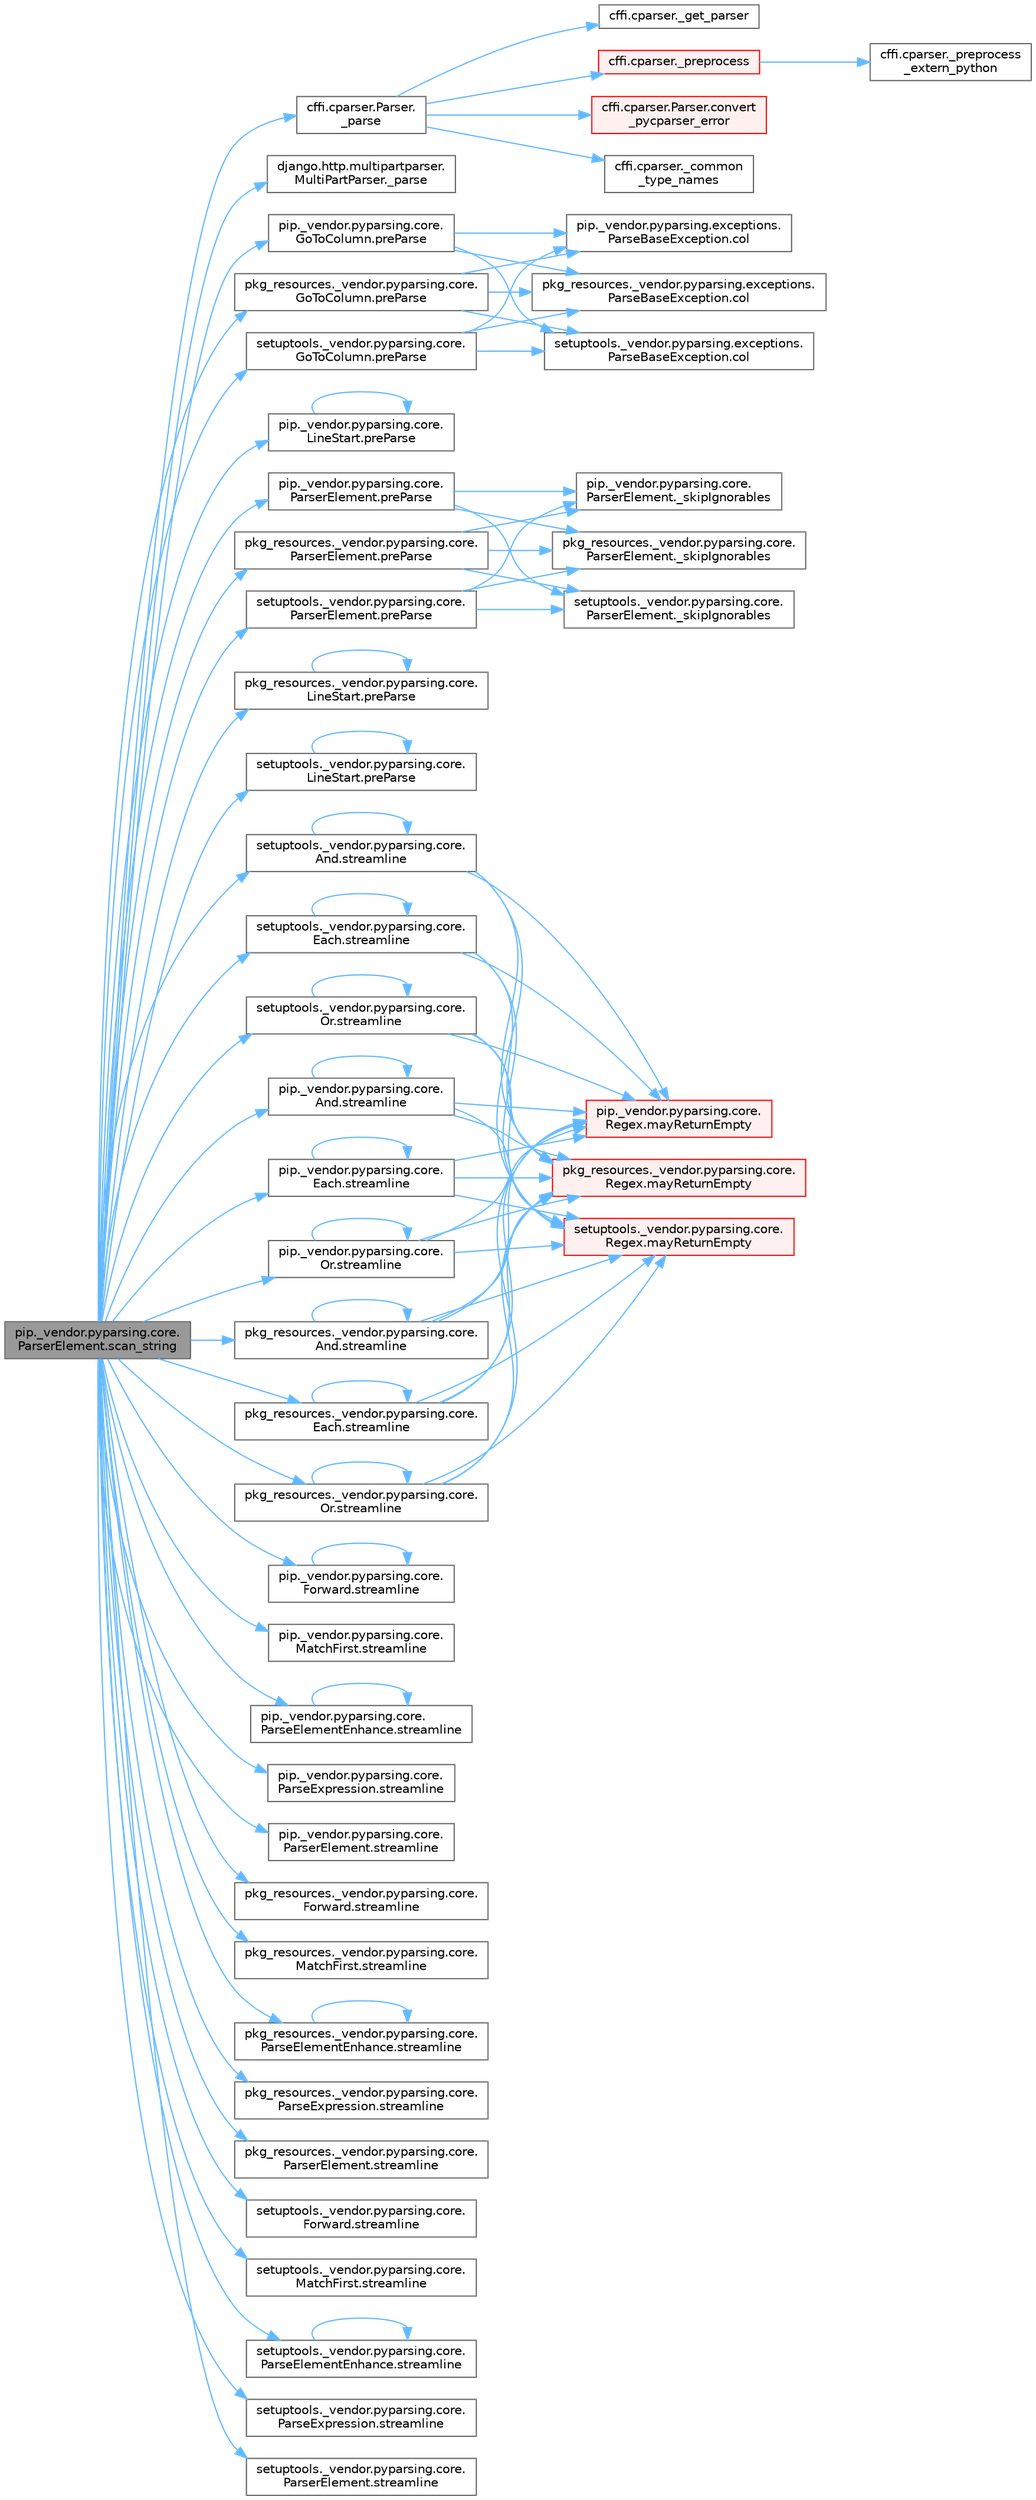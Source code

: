 digraph "pip._vendor.pyparsing.core.ParserElement.scan_string"
{
 // LATEX_PDF_SIZE
  bgcolor="transparent";
  edge [fontname=Helvetica,fontsize=10,labelfontname=Helvetica,labelfontsize=10];
  node [fontname=Helvetica,fontsize=10,shape=box,height=0.2,width=0.4];
  rankdir="LR";
  Node1 [id="Node000001",label="pip._vendor.pyparsing.core.\lParserElement.scan_string",height=0.2,width=0.4,color="gray40", fillcolor="grey60", style="filled", fontcolor="black",tooltip=" "];
  Node1 -> Node2 [id="edge1_Node000001_Node000002",color="steelblue1",style="solid",tooltip=" "];
  Node2 [id="Node000002",label="cffi.cparser.Parser.\l_parse",height=0.2,width=0.4,color="grey40", fillcolor="white", style="filled",URL="$classcffi_1_1cparser_1_1_parser.html#a1e34a6250e166916f64724a073816414",tooltip=" "];
  Node2 -> Node3 [id="edge2_Node000002_Node000003",color="steelblue1",style="solid",tooltip=" "];
  Node3 [id="Node000003",label="cffi.cparser._common\l_type_names",height=0.2,width=0.4,color="grey40", fillcolor="white", style="filled",URL="$namespacecffi_1_1cparser.html#ad1e7fbfe345d73658edbbb69143d6af4",tooltip=" "];
  Node2 -> Node4 [id="edge3_Node000002_Node000004",color="steelblue1",style="solid",tooltip=" "];
  Node4 [id="Node000004",label="cffi.cparser._get_parser",height=0.2,width=0.4,color="grey40", fillcolor="white", style="filled",URL="$namespacecffi_1_1cparser.html#a5fac6df4b37bff6d34bddf1011e17744",tooltip=" "];
  Node2 -> Node5 [id="edge4_Node000002_Node000005",color="steelblue1",style="solid",tooltip=" "];
  Node5 [id="Node000005",label="cffi.cparser._preprocess",height=0.2,width=0.4,color="red", fillcolor="#FFF0F0", style="filled",URL="$namespacecffi_1_1cparser.html#a66b1e3de638efcf1ccd505832e306bdb",tooltip=" "];
  Node5 -> Node6 [id="edge5_Node000005_Node000006",color="steelblue1",style="solid",tooltip=" "];
  Node6 [id="Node000006",label="cffi.cparser._preprocess\l_extern_python",height=0.2,width=0.4,color="grey40", fillcolor="white", style="filled",URL="$namespacecffi_1_1cparser.html#a090012863f6fccac6726f3e19025a92c",tooltip=" "];
  Node2 -> Node11 [id="edge6_Node000002_Node000011",color="steelblue1",style="solid",tooltip=" "];
  Node11 [id="Node000011",label="cffi.cparser.Parser.convert\l_pycparser_error",height=0.2,width=0.4,color="red", fillcolor="#FFF0F0", style="filled",URL="$classcffi_1_1cparser_1_1_parser.html#aa2308c4a4be419a7a50ec3136fe3342f",tooltip=" "];
  Node1 -> Node13 [id="edge7_Node000001_Node000013",color="steelblue1",style="solid",tooltip=" "];
  Node13 [id="Node000013",label="django.http.multipartparser.\lMultiPartParser._parse",height=0.2,width=0.4,color="grey40", fillcolor="white", style="filled",URL="$classdjango_1_1http_1_1multipartparser_1_1_multi_part_parser.html#adb07bed95c15670985ba7e9222bc071f",tooltip=" "];
  Node1 -> Node14 [id="edge8_Node000001_Node000014",color="steelblue1",style="solid",tooltip=" "];
  Node14 [id="Node000014",label="pip._vendor.pyparsing.core.\lGoToColumn.preParse",height=0.2,width=0.4,color="grey40", fillcolor="white", style="filled",URL="$classpip_1_1__vendor_1_1pyparsing_1_1core_1_1_go_to_column.html#ab95dd9011eaa3a49a7c21a5842ca80f1",tooltip=" "];
  Node14 -> Node15 [id="edge9_Node000014_Node000015",color="steelblue1",style="solid",tooltip=" "];
  Node15 [id="Node000015",label="pip._vendor.pyparsing.exceptions.\lParseBaseException.col",height=0.2,width=0.4,color="grey40", fillcolor="white", style="filled",URL="$classpip_1_1__vendor_1_1pyparsing_1_1exceptions_1_1_parse_base_exception.html#a6a546668947ddb30092a2cb2973b4428",tooltip=" "];
  Node14 -> Node16 [id="edge10_Node000014_Node000016",color="steelblue1",style="solid",tooltip=" "];
  Node16 [id="Node000016",label="pkg_resources._vendor.pyparsing.exceptions.\lParseBaseException.col",height=0.2,width=0.4,color="grey40", fillcolor="white", style="filled",URL="$classpkg__resources_1_1__vendor_1_1pyparsing_1_1exceptions_1_1_parse_base_exception.html#af276ae1ceb34d216f981d6146227eb5f",tooltip=" "];
  Node14 -> Node17 [id="edge11_Node000014_Node000017",color="steelblue1",style="solid",tooltip=" "];
  Node17 [id="Node000017",label="setuptools._vendor.pyparsing.exceptions.\lParseBaseException.col",height=0.2,width=0.4,color="grey40", fillcolor="white", style="filled",URL="$classsetuptools_1_1__vendor_1_1pyparsing_1_1exceptions_1_1_parse_base_exception.html#a293c56610c922c79137df31cfae61107",tooltip=" "];
  Node1 -> Node18 [id="edge12_Node000001_Node000018",color="steelblue1",style="solid",tooltip=" "];
  Node18 [id="Node000018",label="pip._vendor.pyparsing.core.\lLineStart.preParse",height=0.2,width=0.4,color="grey40", fillcolor="white", style="filled",URL="$classpip_1_1__vendor_1_1pyparsing_1_1core_1_1_line_start.html#a4842aabc215e597d34a37132bd2164c3",tooltip=" "];
  Node18 -> Node18 [id="edge13_Node000018_Node000018",color="steelblue1",style="solid",tooltip=" "];
  Node1 -> Node19 [id="edge14_Node000001_Node000019",color="steelblue1",style="solid",tooltip=" "];
  Node19 [id="Node000019",label="pip._vendor.pyparsing.core.\lParserElement.preParse",height=0.2,width=0.4,color="grey40", fillcolor="white", style="filled",URL="$classpip_1_1__vendor_1_1pyparsing_1_1core_1_1_parser_element.html#ab5e2fcbb7e83e0b5608eb5cbc31c17f0",tooltip=" "];
  Node19 -> Node20 [id="edge15_Node000019_Node000020",color="steelblue1",style="solid",tooltip=" "];
  Node20 [id="Node000020",label="pip._vendor.pyparsing.core.\lParserElement._skipIgnorables",height=0.2,width=0.4,color="grey40", fillcolor="white", style="filled",URL="$classpip_1_1__vendor_1_1pyparsing_1_1core_1_1_parser_element.html#a644057a564b3439f6c58edaf72270a94",tooltip=" "];
  Node19 -> Node21 [id="edge16_Node000019_Node000021",color="steelblue1",style="solid",tooltip=" "];
  Node21 [id="Node000021",label="pkg_resources._vendor.pyparsing.core.\lParserElement._skipIgnorables",height=0.2,width=0.4,color="grey40", fillcolor="white", style="filled",URL="$classpkg__resources_1_1__vendor_1_1pyparsing_1_1core_1_1_parser_element.html#aae663f26b6bfe9b649c2b76a6cda1528",tooltip=" "];
  Node19 -> Node22 [id="edge17_Node000019_Node000022",color="steelblue1",style="solid",tooltip=" "];
  Node22 [id="Node000022",label="setuptools._vendor.pyparsing.core.\lParserElement._skipIgnorables",height=0.2,width=0.4,color="grey40", fillcolor="white", style="filled",URL="$classsetuptools_1_1__vendor_1_1pyparsing_1_1core_1_1_parser_element.html#a7787df9cec014863d8fa8067ce0bf724",tooltip=" "];
  Node1 -> Node23 [id="edge18_Node000001_Node000023",color="steelblue1",style="solid",tooltip=" "];
  Node23 [id="Node000023",label="pkg_resources._vendor.pyparsing.core.\lGoToColumn.preParse",height=0.2,width=0.4,color="grey40", fillcolor="white", style="filled",URL="$classpkg__resources_1_1__vendor_1_1pyparsing_1_1core_1_1_go_to_column.html#a7dda5f45c66a77d8f44482f0e4e60dc8",tooltip=" "];
  Node23 -> Node15 [id="edge19_Node000023_Node000015",color="steelblue1",style="solid",tooltip=" "];
  Node23 -> Node16 [id="edge20_Node000023_Node000016",color="steelblue1",style="solid",tooltip=" "];
  Node23 -> Node17 [id="edge21_Node000023_Node000017",color="steelblue1",style="solid",tooltip=" "];
  Node1 -> Node24 [id="edge22_Node000001_Node000024",color="steelblue1",style="solid",tooltip=" "];
  Node24 [id="Node000024",label="pkg_resources._vendor.pyparsing.core.\lLineStart.preParse",height=0.2,width=0.4,color="grey40", fillcolor="white", style="filled",URL="$classpkg__resources_1_1__vendor_1_1pyparsing_1_1core_1_1_line_start.html#a1a632746f9353dcd0ac03794f3ad10e0",tooltip=" "];
  Node24 -> Node24 [id="edge23_Node000024_Node000024",color="steelblue1",style="solid",tooltip=" "];
  Node1 -> Node25 [id="edge24_Node000001_Node000025",color="steelblue1",style="solid",tooltip=" "];
  Node25 [id="Node000025",label="pkg_resources._vendor.pyparsing.core.\lParserElement.preParse",height=0.2,width=0.4,color="grey40", fillcolor="white", style="filled",URL="$classpkg__resources_1_1__vendor_1_1pyparsing_1_1core_1_1_parser_element.html#a903b825f358cef436ee45d6e5b992208",tooltip=" "];
  Node25 -> Node20 [id="edge25_Node000025_Node000020",color="steelblue1",style="solid",tooltip=" "];
  Node25 -> Node21 [id="edge26_Node000025_Node000021",color="steelblue1",style="solid",tooltip=" "];
  Node25 -> Node22 [id="edge27_Node000025_Node000022",color="steelblue1",style="solid",tooltip=" "];
  Node1 -> Node26 [id="edge28_Node000001_Node000026",color="steelblue1",style="solid",tooltip=" "];
  Node26 [id="Node000026",label="setuptools._vendor.pyparsing.core.\lGoToColumn.preParse",height=0.2,width=0.4,color="grey40", fillcolor="white", style="filled",URL="$classsetuptools_1_1__vendor_1_1pyparsing_1_1core_1_1_go_to_column.html#a48014493358128169e063bf01683ab50",tooltip=" "];
  Node26 -> Node15 [id="edge29_Node000026_Node000015",color="steelblue1",style="solid",tooltip=" "];
  Node26 -> Node16 [id="edge30_Node000026_Node000016",color="steelblue1",style="solid",tooltip=" "];
  Node26 -> Node17 [id="edge31_Node000026_Node000017",color="steelblue1",style="solid",tooltip=" "];
  Node1 -> Node27 [id="edge32_Node000001_Node000027",color="steelblue1",style="solid",tooltip=" "];
  Node27 [id="Node000027",label="setuptools._vendor.pyparsing.core.\lLineStart.preParse",height=0.2,width=0.4,color="grey40", fillcolor="white", style="filled",URL="$classsetuptools_1_1__vendor_1_1pyparsing_1_1core_1_1_line_start.html#aa77a7d1eedaa73d5568db1c61b283a25",tooltip=" "];
  Node27 -> Node27 [id="edge33_Node000027_Node000027",color="steelblue1",style="solid",tooltip=" "];
  Node1 -> Node28 [id="edge34_Node000001_Node000028",color="steelblue1",style="solid",tooltip=" "];
  Node28 [id="Node000028",label="setuptools._vendor.pyparsing.core.\lParserElement.preParse",height=0.2,width=0.4,color="grey40", fillcolor="white", style="filled",URL="$classsetuptools_1_1__vendor_1_1pyparsing_1_1core_1_1_parser_element.html#a685a6f15fdc46b4ac7a138afb9f3b707",tooltip=" "];
  Node28 -> Node20 [id="edge35_Node000028_Node000020",color="steelblue1",style="solid",tooltip=" "];
  Node28 -> Node21 [id="edge36_Node000028_Node000021",color="steelblue1",style="solid",tooltip=" "];
  Node28 -> Node22 [id="edge37_Node000028_Node000022",color="steelblue1",style="solid",tooltip=" "];
  Node1 -> Node29 [id="edge38_Node000001_Node000029",color="steelblue1",style="solid",tooltip=" "];
  Node29 [id="Node000029",label="pip._vendor.pyparsing.core.\lAnd.streamline",height=0.2,width=0.4,color="grey40", fillcolor="white", style="filled",URL="$classpip_1_1__vendor_1_1pyparsing_1_1core_1_1_and.html#a7446a6e43ede488c85348e0bc684f01a",tooltip=" "];
  Node29 -> Node30 [id="edge39_Node000029_Node000030",color="steelblue1",style="solid",tooltip=" "];
  Node30 [id="Node000030",label="pip._vendor.pyparsing.core.\lRegex.mayReturnEmpty",height=0.2,width=0.4,color="red", fillcolor="#FFF0F0", style="filled",URL="$classpip_1_1__vendor_1_1pyparsing_1_1core_1_1_regex.html#a7319d9277dcc4bc87e0ae014028d772b",tooltip=" "];
  Node29 -> Node37 [id="edge40_Node000029_Node000037",color="steelblue1",style="solid",tooltip=" "];
  Node37 [id="Node000037",label="pkg_resources._vendor.pyparsing.core.\lRegex.mayReturnEmpty",height=0.2,width=0.4,color="red", fillcolor="#FFF0F0", style="filled",URL="$classpkg__resources_1_1__vendor_1_1pyparsing_1_1core_1_1_regex.html#a33f5ad8326b85e734dbaf24720d686b8",tooltip=" "];
  Node29 -> Node38 [id="edge41_Node000029_Node000038",color="steelblue1",style="solid",tooltip=" "];
  Node38 [id="Node000038",label="setuptools._vendor.pyparsing.core.\lRegex.mayReturnEmpty",height=0.2,width=0.4,color="red", fillcolor="#FFF0F0", style="filled",URL="$classsetuptools_1_1__vendor_1_1pyparsing_1_1core_1_1_regex.html#a6db31ce76829df8ffa320ee6dfbbfd53",tooltip=" "];
  Node29 -> Node29 [id="edge42_Node000029_Node000029",color="steelblue1",style="solid",tooltip=" "];
  Node1 -> Node39 [id="edge43_Node000001_Node000039",color="steelblue1",style="solid",tooltip=" "];
  Node39 [id="Node000039",label="pip._vendor.pyparsing.core.\lEach.streamline",height=0.2,width=0.4,color="grey40", fillcolor="white", style="filled",URL="$classpip_1_1__vendor_1_1pyparsing_1_1core_1_1_each.html#a96aa5153ac4224d3fb453b3bdd797ff1",tooltip=" "];
  Node39 -> Node30 [id="edge44_Node000039_Node000030",color="steelblue1",style="solid",tooltip=" "];
  Node39 -> Node37 [id="edge45_Node000039_Node000037",color="steelblue1",style="solid",tooltip=" "];
  Node39 -> Node38 [id="edge46_Node000039_Node000038",color="steelblue1",style="solid",tooltip=" "];
  Node39 -> Node39 [id="edge47_Node000039_Node000039",color="steelblue1",style="solid",tooltip=" "];
  Node1 -> Node40 [id="edge48_Node000001_Node000040",color="steelblue1",style="solid",tooltip=" "];
  Node40 [id="Node000040",label="pip._vendor.pyparsing.core.\lForward.streamline",height=0.2,width=0.4,color="grey40", fillcolor="white", style="filled",URL="$classpip_1_1__vendor_1_1pyparsing_1_1core_1_1_forward.html#af7a204ab4698054e11ef4e000b50fcfb",tooltip=" "];
  Node40 -> Node40 [id="edge49_Node000040_Node000040",color="steelblue1",style="solid",tooltip=" "];
  Node1 -> Node41 [id="edge50_Node000001_Node000041",color="steelblue1",style="solid",tooltip=" "];
  Node41 [id="Node000041",label="pip._vendor.pyparsing.core.\lMatchFirst.streamline",height=0.2,width=0.4,color="grey40", fillcolor="white", style="filled",URL="$classpip_1_1__vendor_1_1pyparsing_1_1core_1_1_match_first.html#abf1fe67ee259fd48394355a34da0cd31",tooltip=" "];
  Node1 -> Node42 [id="edge51_Node000001_Node000042",color="steelblue1",style="solid",tooltip=" "];
  Node42 [id="Node000042",label="pip._vendor.pyparsing.core.\lOr.streamline",height=0.2,width=0.4,color="grey40", fillcolor="white", style="filled",URL="$classpip_1_1__vendor_1_1pyparsing_1_1core_1_1_or.html#aaaf554dbc1aec5d9cddf31cd519f8a95",tooltip=" "];
  Node42 -> Node30 [id="edge52_Node000042_Node000030",color="steelblue1",style="solid",tooltip=" "];
  Node42 -> Node37 [id="edge53_Node000042_Node000037",color="steelblue1",style="solid",tooltip=" "];
  Node42 -> Node38 [id="edge54_Node000042_Node000038",color="steelblue1",style="solid",tooltip=" "];
  Node42 -> Node42 [id="edge55_Node000042_Node000042",color="steelblue1",style="solid",tooltip=" "];
  Node1 -> Node43 [id="edge56_Node000001_Node000043",color="steelblue1",style="solid",tooltip=" "];
  Node43 [id="Node000043",label="pip._vendor.pyparsing.core.\lParseElementEnhance.streamline",height=0.2,width=0.4,color="grey40", fillcolor="white", style="filled",URL="$classpip_1_1__vendor_1_1pyparsing_1_1core_1_1_parse_element_enhance.html#a22fa734d3ca75a32b364ac5022b6efeb",tooltip=" "];
  Node43 -> Node43 [id="edge57_Node000043_Node000043",color="steelblue1",style="solid",tooltip=" "];
  Node1 -> Node44 [id="edge58_Node000001_Node000044",color="steelblue1",style="solid",tooltip=" "];
  Node44 [id="Node000044",label="pip._vendor.pyparsing.core.\lParseExpression.streamline",height=0.2,width=0.4,color="grey40", fillcolor="white", style="filled",URL="$classpip_1_1__vendor_1_1pyparsing_1_1core_1_1_parse_expression.html#a21690d6009b05f1e3ecca6cc12565864",tooltip=" "];
  Node1 -> Node45 [id="edge59_Node000001_Node000045",color="steelblue1",style="solid",tooltip=" "];
  Node45 [id="Node000045",label="pip._vendor.pyparsing.core.\lParserElement.streamline",height=0.2,width=0.4,color="grey40", fillcolor="white", style="filled",URL="$classpip_1_1__vendor_1_1pyparsing_1_1core_1_1_parser_element.html#ac5e2a623f5a6ce62459a6de3603af070",tooltip=" "];
  Node1 -> Node46 [id="edge60_Node000001_Node000046",color="steelblue1",style="solid",tooltip=" "];
  Node46 [id="Node000046",label="pkg_resources._vendor.pyparsing.core.\lAnd.streamline",height=0.2,width=0.4,color="grey40", fillcolor="white", style="filled",URL="$classpkg__resources_1_1__vendor_1_1pyparsing_1_1core_1_1_and.html#a961e2458f172f1d34fe94a756cdf9a0e",tooltip=" "];
  Node46 -> Node30 [id="edge61_Node000046_Node000030",color="steelblue1",style="solid",tooltip=" "];
  Node46 -> Node37 [id="edge62_Node000046_Node000037",color="steelblue1",style="solid",tooltip=" "];
  Node46 -> Node38 [id="edge63_Node000046_Node000038",color="steelblue1",style="solid",tooltip=" "];
  Node46 -> Node46 [id="edge64_Node000046_Node000046",color="steelblue1",style="solid",tooltip=" "];
  Node1 -> Node47 [id="edge65_Node000001_Node000047",color="steelblue1",style="solid",tooltip=" "];
  Node47 [id="Node000047",label="pkg_resources._vendor.pyparsing.core.\lEach.streamline",height=0.2,width=0.4,color="grey40", fillcolor="white", style="filled",URL="$classpkg__resources_1_1__vendor_1_1pyparsing_1_1core_1_1_each.html#af5805f767d634140e3c0c7e8bbe0c1f0",tooltip=" "];
  Node47 -> Node30 [id="edge66_Node000047_Node000030",color="steelblue1",style="solid",tooltip=" "];
  Node47 -> Node37 [id="edge67_Node000047_Node000037",color="steelblue1",style="solid",tooltip=" "];
  Node47 -> Node38 [id="edge68_Node000047_Node000038",color="steelblue1",style="solid",tooltip=" "];
  Node47 -> Node47 [id="edge69_Node000047_Node000047",color="steelblue1",style="solid",tooltip=" "];
  Node1 -> Node48 [id="edge70_Node000001_Node000048",color="steelblue1",style="solid",tooltip=" "];
  Node48 [id="Node000048",label="pkg_resources._vendor.pyparsing.core.\lForward.streamline",height=0.2,width=0.4,color="grey40", fillcolor="white", style="filled",URL="$classpkg__resources_1_1__vendor_1_1pyparsing_1_1core_1_1_forward.html#a66fde559cb44c331c3a4595c29bf93f0",tooltip=" "];
  Node1 -> Node49 [id="edge71_Node000001_Node000049",color="steelblue1",style="solid",tooltip=" "];
  Node49 [id="Node000049",label="pkg_resources._vendor.pyparsing.core.\lMatchFirst.streamline",height=0.2,width=0.4,color="grey40", fillcolor="white", style="filled",URL="$classpkg__resources_1_1__vendor_1_1pyparsing_1_1core_1_1_match_first.html#afa499841e9b708a4ce0f1021931c2e41",tooltip=" "];
  Node1 -> Node50 [id="edge72_Node000001_Node000050",color="steelblue1",style="solid",tooltip=" "];
  Node50 [id="Node000050",label="pkg_resources._vendor.pyparsing.core.\lOr.streamline",height=0.2,width=0.4,color="grey40", fillcolor="white", style="filled",URL="$classpkg__resources_1_1__vendor_1_1pyparsing_1_1core_1_1_or.html#a854639b74587124e16b98edd0607316c",tooltip=" "];
  Node50 -> Node30 [id="edge73_Node000050_Node000030",color="steelblue1",style="solid",tooltip=" "];
  Node50 -> Node37 [id="edge74_Node000050_Node000037",color="steelblue1",style="solid",tooltip=" "];
  Node50 -> Node38 [id="edge75_Node000050_Node000038",color="steelblue1",style="solid",tooltip=" "];
  Node50 -> Node50 [id="edge76_Node000050_Node000050",color="steelblue1",style="solid",tooltip=" "];
  Node1 -> Node51 [id="edge77_Node000001_Node000051",color="steelblue1",style="solid",tooltip=" "];
  Node51 [id="Node000051",label="pkg_resources._vendor.pyparsing.core.\lParseElementEnhance.streamline",height=0.2,width=0.4,color="grey40", fillcolor="white", style="filled",URL="$classpkg__resources_1_1__vendor_1_1pyparsing_1_1core_1_1_parse_element_enhance.html#a368d4a490eb43f829e76318b01b3689e",tooltip=" "];
  Node51 -> Node51 [id="edge78_Node000051_Node000051",color="steelblue1",style="solid",tooltip=" "];
  Node1 -> Node52 [id="edge79_Node000001_Node000052",color="steelblue1",style="solid",tooltip=" "];
  Node52 [id="Node000052",label="pkg_resources._vendor.pyparsing.core.\lParseExpression.streamline",height=0.2,width=0.4,color="grey40", fillcolor="white", style="filled",URL="$classpkg__resources_1_1__vendor_1_1pyparsing_1_1core_1_1_parse_expression.html#a3f167c02a6631f0a6015e67fd164b538",tooltip=" "];
  Node1 -> Node53 [id="edge80_Node000001_Node000053",color="steelblue1",style="solid",tooltip=" "];
  Node53 [id="Node000053",label="pkg_resources._vendor.pyparsing.core.\lParserElement.streamline",height=0.2,width=0.4,color="grey40", fillcolor="white", style="filled",URL="$classpkg__resources_1_1__vendor_1_1pyparsing_1_1core_1_1_parser_element.html#ab0c0a21af8196700be2b1f2c9322ee59",tooltip=" "];
  Node1 -> Node54 [id="edge81_Node000001_Node000054",color="steelblue1",style="solid",tooltip=" "];
  Node54 [id="Node000054",label="setuptools._vendor.pyparsing.core.\lAnd.streamline",height=0.2,width=0.4,color="grey40", fillcolor="white", style="filled",URL="$classsetuptools_1_1__vendor_1_1pyparsing_1_1core_1_1_and.html#a994b65a179dc06dec0a35a9e661bbbcf",tooltip=" "];
  Node54 -> Node30 [id="edge82_Node000054_Node000030",color="steelblue1",style="solid",tooltip=" "];
  Node54 -> Node37 [id="edge83_Node000054_Node000037",color="steelblue1",style="solid",tooltip=" "];
  Node54 -> Node38 [id="edge84_Node000054_Node000038",color="steelblue1",style="solid",tooltip=" "];
  Node54 -> Node54 [id="edge85_Node000054_Node000054",color="steelblue1",style="solid",tooltip=" "];
  Node1 -> Node55 [id="edge86_Node000001_Node000055",color="steelblue1",style="solid",tooltip=" "];
  Node55 [id="Node000055",label="setuptools._vendor.pyparsing.core.\lEach.streamline",height=0.2,width=0.4,color="grey40", fillcolor="white", style="filled",URL="$classsetuptools_1_1__vendor_1_1pyparsing_1_1core_1_1_each.html#a1bab1a878298d884782c2dcea9b7b2ff",tooltip=" "];
  Node55 -> Node30 [id="edge87_Node000055_Node000030",color="steelblue1",style="solid",tooltip=" "];
  Node55 -> Node37 [id="edge88_Node000055_Node000037",color="steelblue1",style="solid",tooltip=" "];
  Node55 -> Node38 [id="edge89_Node000055_Node000038",color="steelblue1",style="solid",tooltip=" "];
  Node55 -> Node55 [id="edge90_Node000055_Node000055",color="steelblue1",style="solid",tooltip=" "];
  Node1 -> Node56 [id="edge91_Node000001_Node000056",color="steelblue1",style="solid",tooltip=" "];
  Node56 [id="Node000056",label="setuptools._vendor.pyparsing.core.\lForward.streamline",height=0.2,width=0.4,color="grey40", fillcolor="white", style="filled",URL="$classsetuptools_1_1__vendor_1_1pyparsing_1_1core_1_1_forward.html#afa09cc446e9aa37468f0c0d2dd911839",tooltip=" "];
  Node1 -> Node57 [id="edge92_Node000001_Node000057",color="steelblue1",style="solid",tooltip=" "];
  Node57 [id="Node000057",label="setuptools._vendor.pyparsing.core.\lMatchFirst.streamline",height=0.2,width=0.4,color="grey40", fillcolor="white", style="filled",URL="$classsetuptools_1_1__vendor_1_1pyparsing_1_1core_1_1_match_first.html#a17167d182eb29328bff71dc0f9a508e5",tooltip=" "];
  Node1 -> Node58 [id="edge93_Node000001_Node000058",color="steelblue1",style="solid",tooltip=" "];
  Node58 [id="Node000058",label="setuptools._vendor.pyparsing.core.\lOr.streamline",height=0.2,width=0.4,color="grey40", fillcolor="white", style="filled",URL="$classsetuptools_1_1__vendor_1_1pyparsing_1_1core_1_1_or.html#aeab055b0277cb2c7035b849cfc773127",tooltip=" "];
  Node58 -> Node30 [id="edge94_Node000058_Node000030",color="steelblue1",style="solid",tooltip=" "];
  Node58 -> Node37 [id="edge95_Node000058_Node000037",color="steelblue1",style="solid",tooltip=" "];
  Node58 -> Node38 [id="edge96_Node000058_Node000038",color="steelblue1",style="solid",tooltip=" "];
  Node58 -> Node58 [id="edge97_Node000058_Node000058",color="steelblue1",style="solid",tooltip=" "];
  Node1 -> Node59 [id="edge98_Node000001_Node000059",color="steelblue1",style="solid",tooltip=" "];
  Node59 [id="Node000059",label="setuptools._vendor.pyparsing.core.\lParseElementEnhance.streamline",height=0.2,width=0.4,color="grey40", fillcolor="white", style="filled",URL="$classsetuptools_1_1__vendor_1_1pyparsing_1_1core_1_1_parse_element_enhance.html#afc3722d8d933d517c434afd37c526e19",tooltip=" "];
  Node59 -> Node59 [id="edge99_Node000059_Node000059",color="steelblue1",style="solid",tooltip=" "];
  Node1 -> Node60 [id="edge100_Node000001_Node000060",color="steelblue1",style="solid",tooltip=" "];
  Node60 [id="Node000060",label="setuptools._vendor.pyparsing.core.\lParseExpression.streamline",height=0.2,width=0.4,color="grey40", fillcolor="white", style="filled",URL="$classsetuptools_1_1__vendor_1_1pyparsing_1_1core_1_1_parse_expression.html#a4140ffb6891d270d31aef72b4680671e",tooltip=" "];
  Node1 -> Node61 [id="edge101_Node000001_Node000061",color="steelblue1",style="solid",tooltip=" "];
  Node61 [id="Node000061",label="setuptools._vendor.pyparsing.core.\lParserElement.streamline",height=0.2,width=0.4,color="grey40", fillcolor="white", style="filled",URL="$classsetuptools_1_1__vendor_1_1pyparsing_1_1core_1_1_parser_element.html#a029e8bc3abaede94567b793df66b7cc5",tooltip=" "];
}
